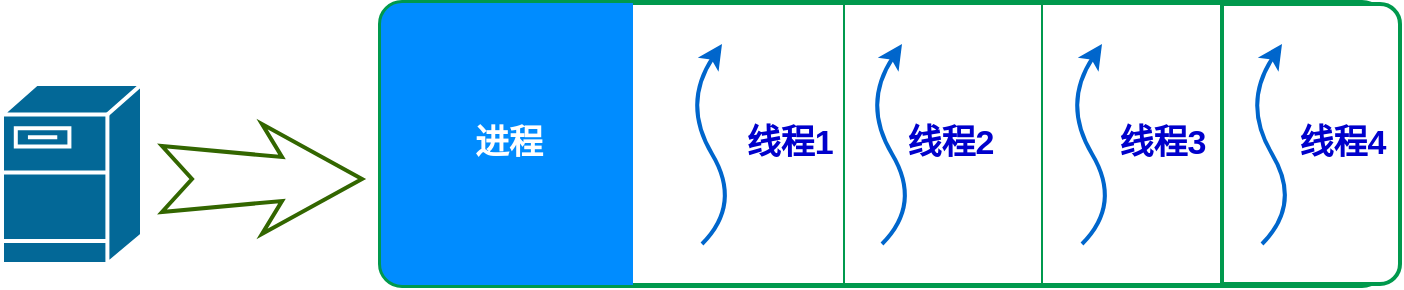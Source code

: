 <mxfile version="12.9.3"><diagram id="xuCw2JCyBRWVYkc-B2Wk" name="Page-1"><mxGraphModel dx="1865" dy="548" grid="1" gridSize="10" guides="1" tooltips="1" connect="1" arrows="1" fold="1" page="1" pageScale="1" pageWidth="827" pageHeight="1169" math="0" shadow="0"><root><mxCell id="0"/><mxCell id="1" parent="0"/><mxCell id="LdPwS_7gl3q33VhTM0oN-1" value="" style="strokeWidth=4;shadow=0;dashed=0;align=center;html=1;shape=mxgraph.mockup.rrect;rSize=10;fillColor=#ffffff;strokeColor=#00994D;" parent="1" vertex="1"><mxGeometry x="120" y="320" width="500" height="140" as="geometry"/></mxCell><mxCell id="LdPwS_7gl3q33VhTM0oN-2" value="&lt;font color=&quot;#0000cc&quot;&gt;&amp;nbsp; &amp;nbsp; &amp;nbsp; &amp;nbsp; &amp;nbsp; 线程1&lt;/font&gt;" style="strokeColor=inherit;fillColor=inherit;gradientColor=inherit;strokeWidth=1;shadow=0;dashed=0;align=center;html=1;shape=mxgraph.mockup.rrect;rSize=0;fontSize=17;fontColor=#666666;fontStyle=1;resizeHeight=1;" parent="LdPwS_7gl3q33VhTM0oN-1" vertex="1"><mxGeometry width="110" height="140" relative="1" as="geometry"><mxPoint x="125" as="offset"/></mxGeometry></mxCell><mxCell id="LdPwS_7gl3q33VhTM0oN-3" value="&lt;font color=&quot;#0000cc&quot;&gt;线程2&lt;/font&gt;" style="strokeColor=inherit;fillColor=inherit;gradientColor=inherit;strokeWidth=1;shadow=0;dashed=0;align=center;html=1;shape=mxgraph.mockup.rrect;rSize=0;fontSize=17;fontColor=#666666;fontStyle=1;resizeHeight=1;" parent="LdPwS_7gl3q33VhTM0oN-1" vertex="1"><mxGeometry width="105" height="140" relative="1" as="geometry"><mxPoint x="231" as="offset"/></mxGeometry></mxCell><mxCell id="LdPwS_7gl3q33VhTM0oN-5" value="进程" style="strokeWidth=1;shadow=0;dashed=0;align=center;html=1;shape=mxgraph.mockup.leftButton;rSize=10;fontSize=17;fontColor=#ffffff;fontStyle=1;fillColor=#008cff;strokeColor=#008cff;resizeHeight=1;" parent="LdPwS_7gl3q33VhTM0oN-1" vertex="1"><mxGeometry width="125" height="140" relative="1" as="geometry"><mxPoint as="offset"/></mxGeometry></mxCell><mxCell id="LdPwS_7gl3q33VhTM0oN-10" value="" style="curved=1;endArrow=classic;html=1;strokeColor=#0066CC;strokeWidth=2;" parent="LdPwS_7gl3q33VhTM0oN-1" edge="1"><mxGeometry width="50" height="50" relative="1" as="geometry"><mxPoint x="250" y="120" as="sourcePoint"/><mxPoint x="260" y="20" as="targetPoint"/><Array as="points"><mxPoint x="270" y="100"/><mxPoint x="240" y="50"/></Array></mxGeometry></mxCell><mxCell id="LdPwS_7gl3q33VhTM0oN-6" value="" style="curved=1;endArrow=classic;html=1;strokeColor=#0066CC;strokeWidth=2;" parent="LdPwS_7gl3q33VhTM0oN-1" edge="1"><mxGeometry width="50" height="50" relative="1" as="geometry"><mxPoint x="160" y="120" as="sourcePoint"/><mxPoint x="170" y="20" as="targetPoint"/><Array as="points"><mxPoint x="180" y="100"/><mxPoint x="150" y="50"/></Array></mxGeometry></mxCell><mxCell id="LdPwS_7gl3q33VhTM0oN-30" value="" style="strokeColor=inherit;fillColor=inherit;gradientColor=inherit;strokeWidth=1;shadow=0;dashed=0;align=left;html=1;shape=mxgraph.mockup.rrect;rSize=0;fontSize=17;fontColor=#666666;fontStyle=1;resizeHeight=1;" parent="LdPwS_7gl3q33VhTM0oN-1" vertex="1"><mxGeometry x="330" width="90" height="140" as="geometry"><mxPoint x="231" as="offset"/></mxGeometry></mxCell><mxCell id="LdPwS_7gl3q33VhTM0oN-31" value="&lt;font style=&quot;font-size: 17px&quot; color=&quot;#0000cc&quot;&gt;&lt;b&gt;线程3&lt;/b&gt;&lt;/font&gt;" style="text;html=1;align=center;verticalAlign=middle;resizable=0;points=[];autosize=1;" parent="LdPwS_7gl3q33VhTM0oN-1" vertex="1"><mxGeometry x="360" y="60" width="60" height="20" as="geometry"/></mxCell><mxCell id="LdPwS_7gl3q33VhTM0oN-28" value="" style="curved=1;endArrow=classic;html=1;strokeColor=#0066CC;strokeWidth=2;" parent="LdPwS_7gl3q33VhTM0oN-1" edge="1"><mxGeometry width="50" height="50" relative="1" as="geometry"><mxPoint x="350" y="120" as="sourcePoint"/><mxPoint x="360" y="20" as="targetPoint"/><Array as="points"><mxPoint x="370" y="100"/><mxPoint x="340" y="50"/></Array></mxGeometry></mxCell><mxCell id="LdPwS_7gl3q33VhTM0oN-29" value="" style="strokeColor=#00994D;fillColor=inherit;gradientColor=inherit;strokeWidth=2;shadow=0;dashed=0;align=center;html=1;shape=mxgraph.mockup.rightButton;rSize=10;fontSize=17;fontColor=#666666;fontStyle=1;resizeHeight=1;" parent="1" vertex="1"><mxGeometry x="540" y="320" width="89" height="140" as="geometry"><mxPoint x="-170" as="offset"/></mxGeometry></mxCell><mxCell id="LdPwS_7gl3q33VhTM0oN-32" value="" style="curved=1;endArrow=classic;html=1;strokeColor=#0066CC;strokeWidth=2;" parent="1" edge="1"><mxGeometry width="50" height="50" relative="1" as="geometry"><mxPoint x="560" y="440" as="sourcePoint"/><mxPoint x="570" y="340" as="targetPoint"/><Array as="points"><mxPoint x="580" y="420"/><mxPoint x="550" y="370"/></Array></mxGeometry></mxCell><mxCell id="LdPwS_7gl3q33VhTM0oN-33" value="&lt;b style=&quot;font-size: 17px&quot;&gt;&lt;font color=&quot;#0000cc&quot;&gt;线程4&lt;/font&gt;&lt;/b&gt;" style="text;html=1;resizable=0;autosize=1;align=center;verticalAlign=middle;points=[];fillColor=none;strokeColor=none;rounded=0;" parent="1" vertex="1"><mxGeometry x="570" y="380" width="60" height="20" as="geometry"/></mxCell><mxCell id="LdPwS_7gl3q33VhTM0oN-34" value="" style="shape=mxgraph.cisco.servers.fileserver;html=1;pointerEvents=1;dashed=0;fillColor=#036897;strokeColor=#ffffff;strokeWidth=2;verticalLabelPosition=bottom;verticalAlign=top;align=center;outlineConnect=0;" parent="1" vertex="1"><mxGeometry x="-70" y="360" width="70" height="90" as="geometry"/></mxCell><mxCell id="LdPwS_7gl3q33VhTM0oN-40" value="" style="html=1;shadow=0;dashed=0;align=center;verticalAlign=middle;shape=mxgraph.arrows2.stylisedArrow;dy=0.6;dx=40;notch=15;feather=0.4;strokeColor=#336600;strokeWidth=2;" parent="1" vertex="1"><mxGeometry x="10" y="380" width="100" height="55" as="geometry"/></mxCell></root></mxGraphModel></diagram></mxfile>
